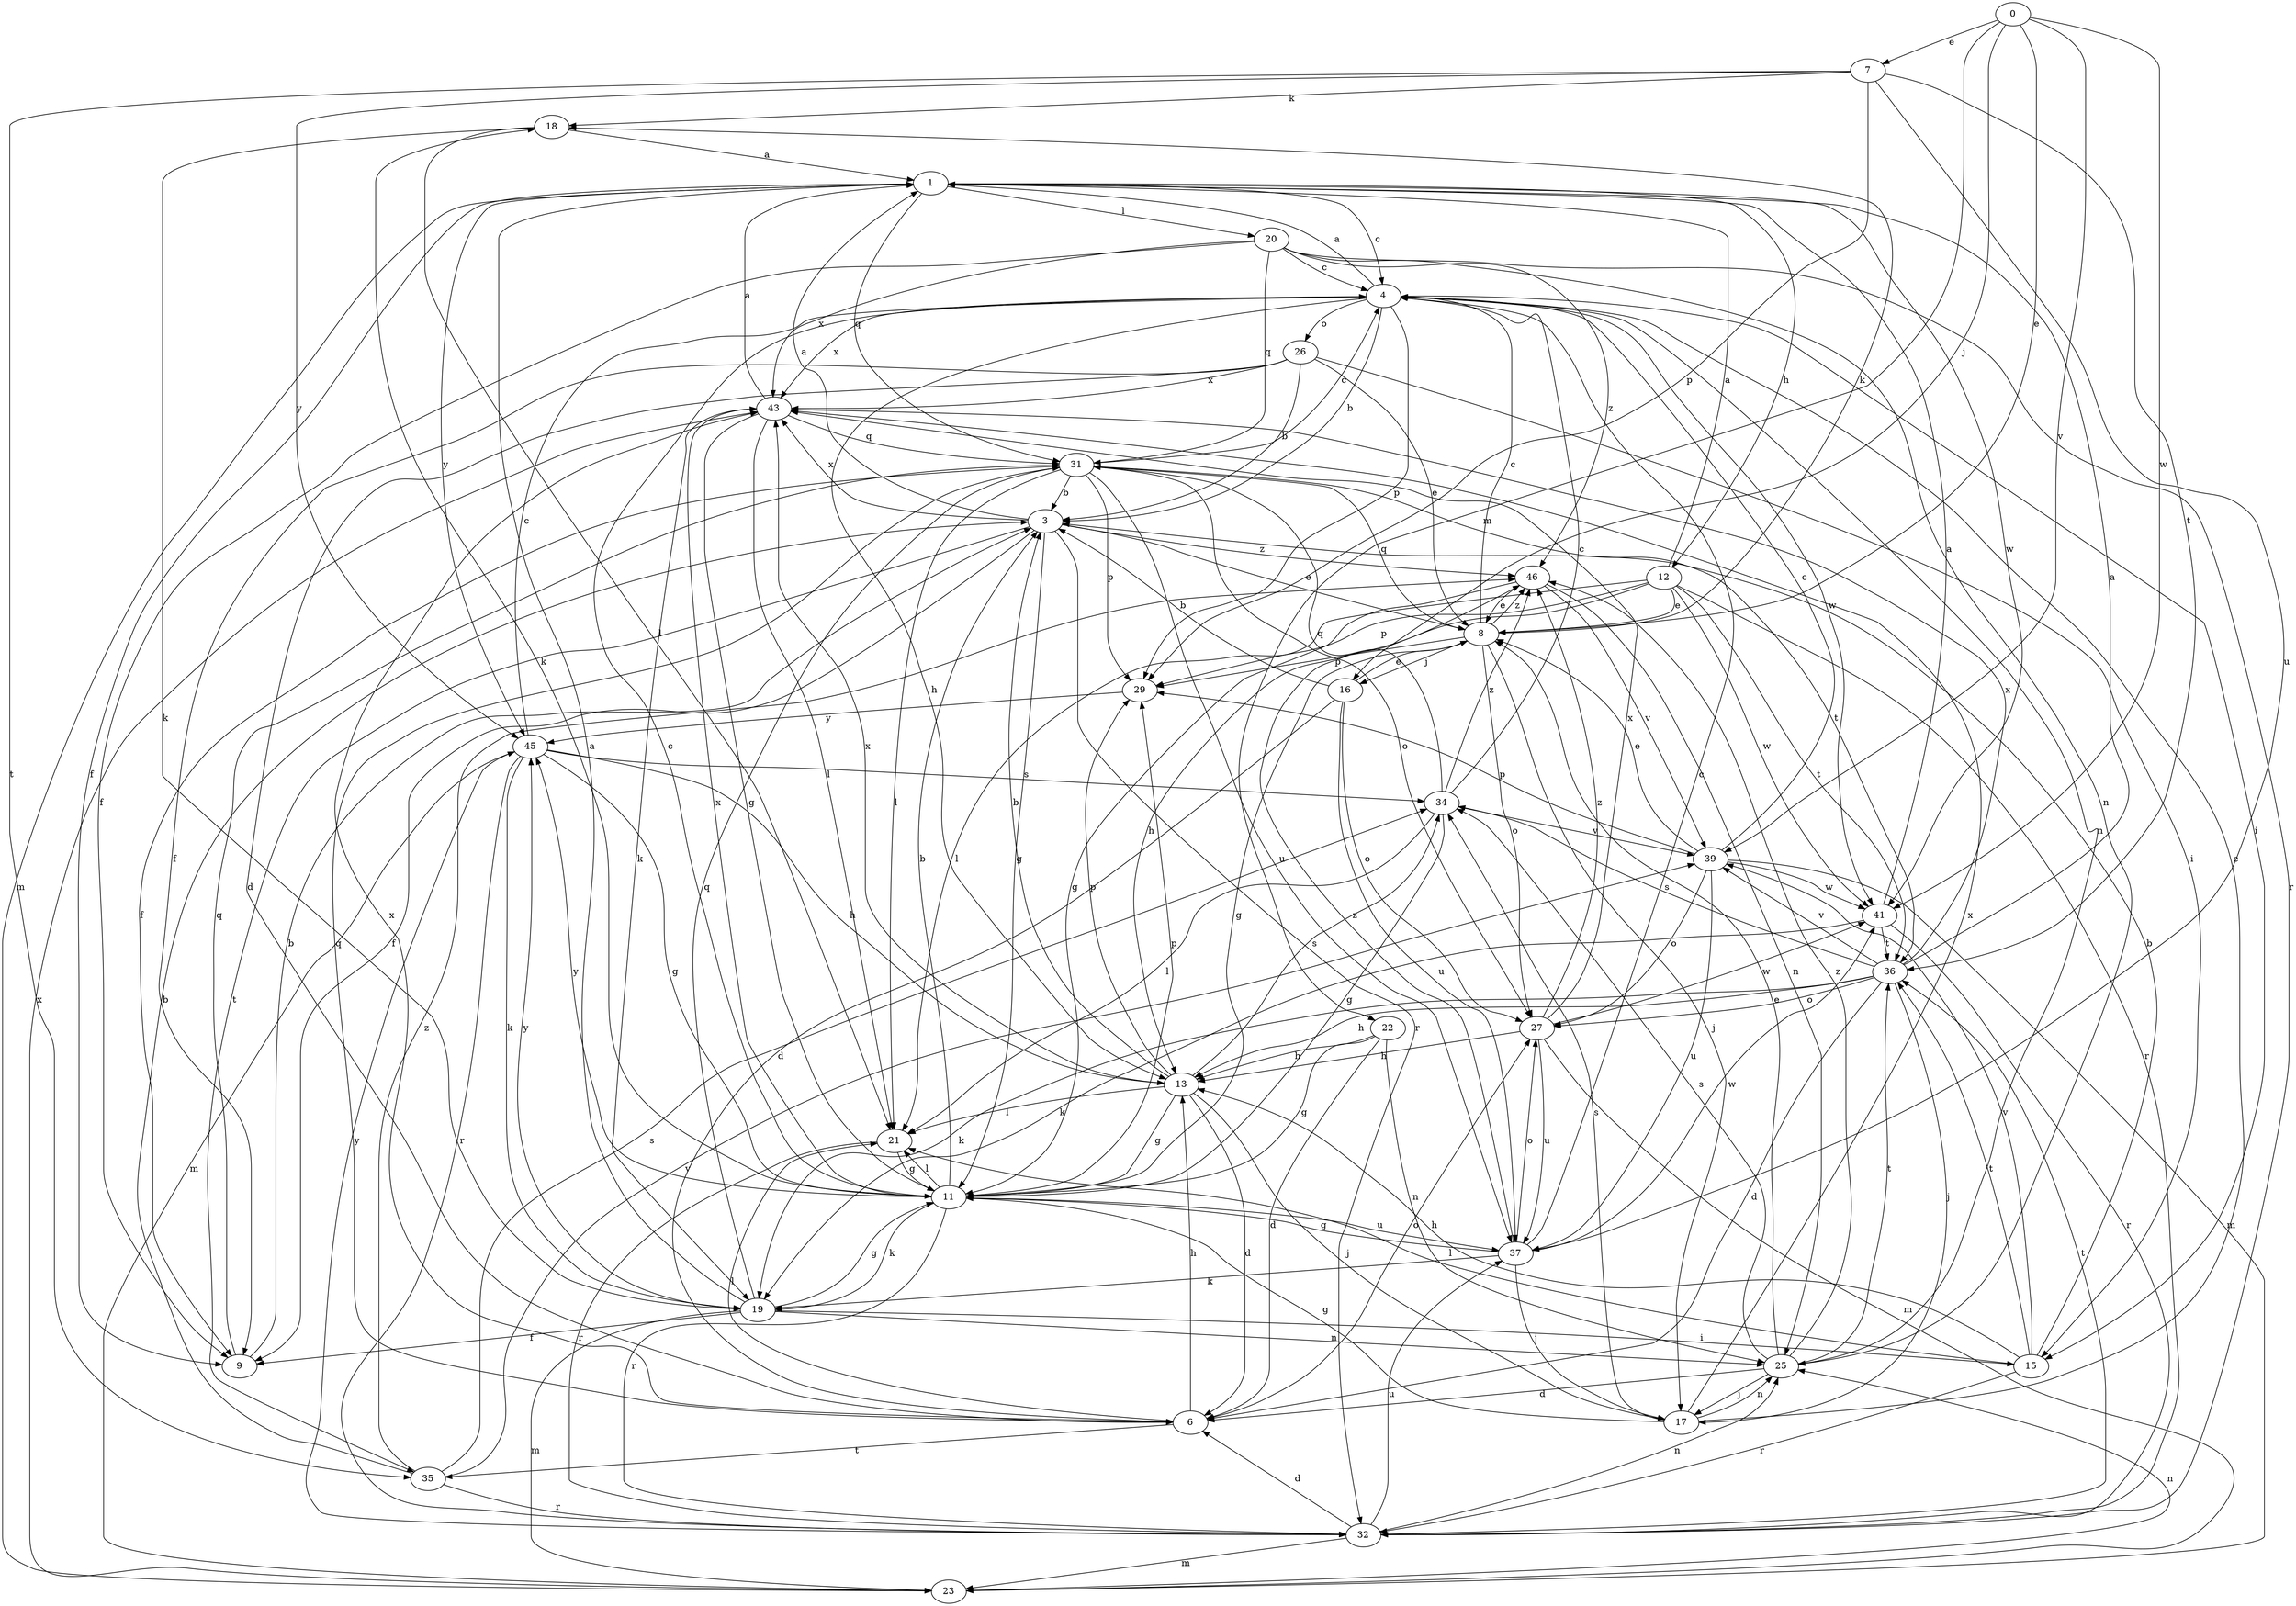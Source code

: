 strict digraph  {
0;
1;
3;
4;
6;
7;
8;
9;
11;
12;
13;
15;
16;
17;
18;
19;
20;
21;
22;
23;
25;
26;
27;
29;
31;
32;
34;
35;
36;
37;
39;
41;
43;
45;
46;
0 -> 7  [label=e];
0 -> 8  [label=e];
0 -> 16  [label=j];
0 -> 22  [label=m];
0 -> 39  [label=v];
0 -> 41  [label=w];
1 -> 4  [label=c];
1 -> 9  [label=f];
1 -> 12  [label=h];
1 -> 20  [label=l];
1 -> 23  [label=m];
1 -> 31  [label=q];
1 -> 41  [label=w];
1 -> 45  [label=y];
3 -> 1  [label=a];
3 -> 8  [label=e];
3 -> 9  [label=f];
3 -> 11  [label=g];
3 -> 32  [label=r];
3 -> 35  [label=t];
3 -> 43  [label=x];
3 -> 46  [label=z];
4 -> 1  [label=a];
4 -> 3  [label=b];
4 -> 13  [label=h];
4 -> 15  [label=i];
4 -> 25  [label=n];
4 -> 26  [label=o];
4 -> 29  [label=p];
4 -> 41  [label=w];
4 -> 43  [label=x];
6 -> 13  [label=h];
6 -> 21  [label=l];
6 -> 27  [label=o];
6 -> 31  [label=q];
6 -> 35  [label=t];
6 -> 43  [label=x];
7 -> 18  [label=k];
7 -> 29  [label=p];
7 -> 35  [label=t];
7 -> 36  [label=t];
7 -> 37  [label=u];
7 -> 45  [label=y];
8 -> 4  [label=c];
8 -> 11  [label=g];
8 -> 16  [label=j];
8 -> 17  [label=j];
8 -> 18  [label=k];
8 -> 27  [label=o];
8 -> 29  [label=p];
8 -> 31  [label=q];
8 -> 46  [label=z];
9 -> 3  [label=b];
9 -> 31  [label=q];
11 -> 3  [label=b];
11 -> 4  [label=c];
11 -> 18  [label=k];
11 -> 19  [label=k];
11 -> 21  [label=l];
11 -> 29  [label=p];
11 -> 32  [label=r];
11 -> 37  [label=u];
11 -> 43  [label=x];
11 -> 45  [label=y];
12 -> 1  [label=a];
12 -> 8  [label=e];
12 -> 13  [label=h];
12 -> 21  [label=l];
12 -> 29  [label=p];
12 -> 32  [label=r];
12 -> 36  [label=t];
12 -> 41  [label=w];
13 -> 3  [label=b];
13 -> 6  [label=d];
13 -> 11  [label=g];
13 -> 17  [label=j];
13 -> 21  [label=l];
13 -> 29  [label=p];
13 -> 34  [label=s];
13 -> 43  [label=x];
15 -> 3  [label=b];
15 -> 13  [label=h];
15 -> 21  [label=l];
15 -> 32  [label=r];
15 -> 36  [label=t];
15 -> 39  [label=v];
16 -> 3  [label=b];
16 -> 6  [label=d];
16 -> 8  [label=e];
16 -> 27  [label=o];
16 -> 37  [label=u];
17 -> 4  [label=c];
17 -> 11  [label=g];
17 -> 25  [label=n];
17 -> 34  [label=s];
17 -> 43  [label=x];
18 -> 1  [label=a];
18 -> 19  [label=k];
18 -> 21  [label=l];
19 -> 1  [label=a];
19 -> 9  [label=f];
19 -> 11  [label=g];
19 -> 15  [label=i];
19 -> 23  [label=m];
19 -> 25  [label=n];
19 -> 31  [label=q];
19 -> 45  [label=y];
20 -> 4  [label=c];
20 -> 9  [label=f];
20 -> 25  [label=n];
20 -> 31  [label=q];
20 -> 32  [label=r];
20 -> 43  [label=x];
20 -> 46  [label=z];
21 -> 11  [label=g];
21 -> 32  [label=r];
22 -> 6  [label=d];
22 -> 11  [label=g];
22 -> 13  [label=h];
22 -> 25  [label=n];
23 -> 25  [label=n];
23 -> 43  [label=x];
25 -> 6  [label=d];
25 -> 8  [label=e];
25 -> 17  [label=j];
25 -> 34  [label=s];
25 -> 36  [label=t];
25 -> 46  [label=z];
26 -> 3  [label=b];
26 -> 6  [label=d];
26 -> 8  [label=e];
26 -> 9  [label=f];
26 -> 15  [label=i];
26 -> 43  [label=x];
27 -> 13  [label=h];
27 -> 23  [label=m];
27 -> 37  [label=u];
27 -> 41  [label=w];
27 -> 43  [label=x];
27 -> 46  [label=z];
29 -> 45  [label=y];
31 -> 3  [label=b];
31 -> 4  [label=c];
31 -> 9  [label=f];
31 -> 21  [label=l];
31 -> 27  [label=o];
31 -> 29  [label=p];
31 -> 36  [label=t];
31 -> 37  [label=u];
32 -> 6  [label=d];
32 -> 23  [label=m];
32 -> 25  [label=n];
32 -> 36  [label=t];
32 -> 37  [label=u];
32 -> 45  [label=y];
34 -> 4  [label=c];
34 -> 11  [label=g];
34 -> 21  [label=l];
34 -> 31  [label=q];
34 -> 39  [label=v];
34 -> 46  [label=z];
35 -> 3  [label=b];
35 -> 32  [label=r];
35 -> 34  [label=s];
35 -> 39  [label=v];
35 -> 46  [label=z];
36 -> 1  [label=a];
36 -> 6  [label=d];
36 -> 13  [label=h];
36 -> 17  [label=j];
36 -> 19  [label=k];
36 -> 27  [label=o];
36 -> 34  [label=s];
36 -> 39  [label=v];
36 -> 43  [label=x];
37 -> 4  [label=c];
37 -> 11  [label=g];
37 -> 17  [label=j];
37 -> 19  [label=k];
37 -> 27  [label=o];
37 -> 41  [label=w];
37 -> 46  [label=z];
39 -> 4  [label=c];
39 -> 8  [label=e];
39 -> 23  [label=m];
39 -> 27  [label=o];
39 -> 29  [label=p];
39 -> 37  [label=u];
39 -> 41  [label=w];
41 -> 1  [label=a];
41 -> 19  [label=k];
41 -> 32  [label=r];
41 -> 36  [label=t];
43 -> 1  [label=a];
43 -> 11  [label=g];
43 -> 19  [label=k];
43 -> 21  [label=l];
43 -> 31  [label=q];
45 -> 4  [label=c];
45 -> 11  [label=g];
45 -> 13  [label=h];
45 -> 19  [label=k];
45 -> 23  [label=m];
45 -> 32  [label=r];
45 -> 34  [label=s];
46 -> 8  [label=e];
46 -> 11  [label=g];
46 -> 25  [label=n];
46 -> 39  [label=v];
}
